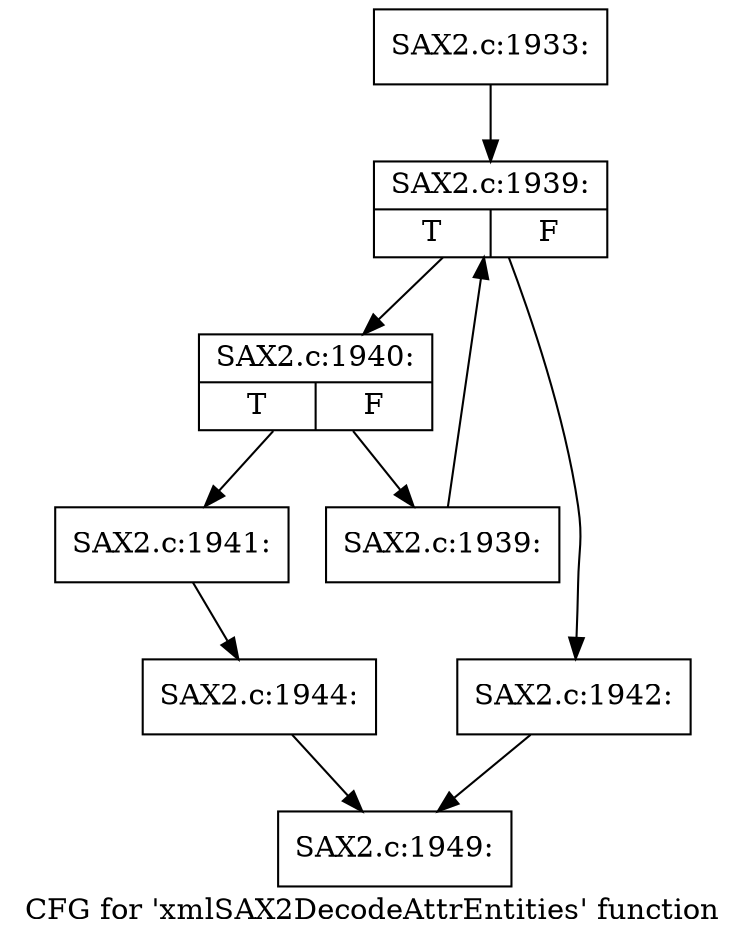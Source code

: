 digraph "CFG for 'xmlSAX2DecodeAttrEntities' function" {
	label="CFG for 'xmlSAX2DecodeAttrEntities' function";

	Node0x433e910 [shape=record,label="{SAX2.c:1933:}"];
	Node0x433e910 -> Node0x4361cd0;
	Node0x4361cd0 [shape=record,label="{SAX2.c:1939:|{<s0>T|<s1>F}}"];
	Node0x4361cd0 -> Node0x43620f0;
	Node0x4361cd0 -> Node0x4361ef0;
	Node0x43620f0 [shape=record,label="{SAX2.c:1940:|{<s0>T|<s1>F}}"];
	Node0x43620f0 -> Node0x4362270;
	Node0x43620f0 -> Node0x43622c0;
	Node0x4362270 [shape=record,label="{SAX2.c:1941:}"];
	Node0x4362270 -> Node0x4362610;
	Node0x43622c0 [shape=record,label="{SAX2.c:1939:}"];
	Node0x43622c0 -> Node0x4361cd0;
	Node0x4361ef0 [shape=record,label="{SAX2.c:1942:}"];
	Node0x4361ef0 -> Node0x435fa00;
	Node0x4362610 [shape=record,label="{SAX2.c:1944:}"];
	Node0x4362610 -> Node0x435fa00;
	Node0x435fa00 [shape=record,label="{SAX2.c:1949:}"];
}
